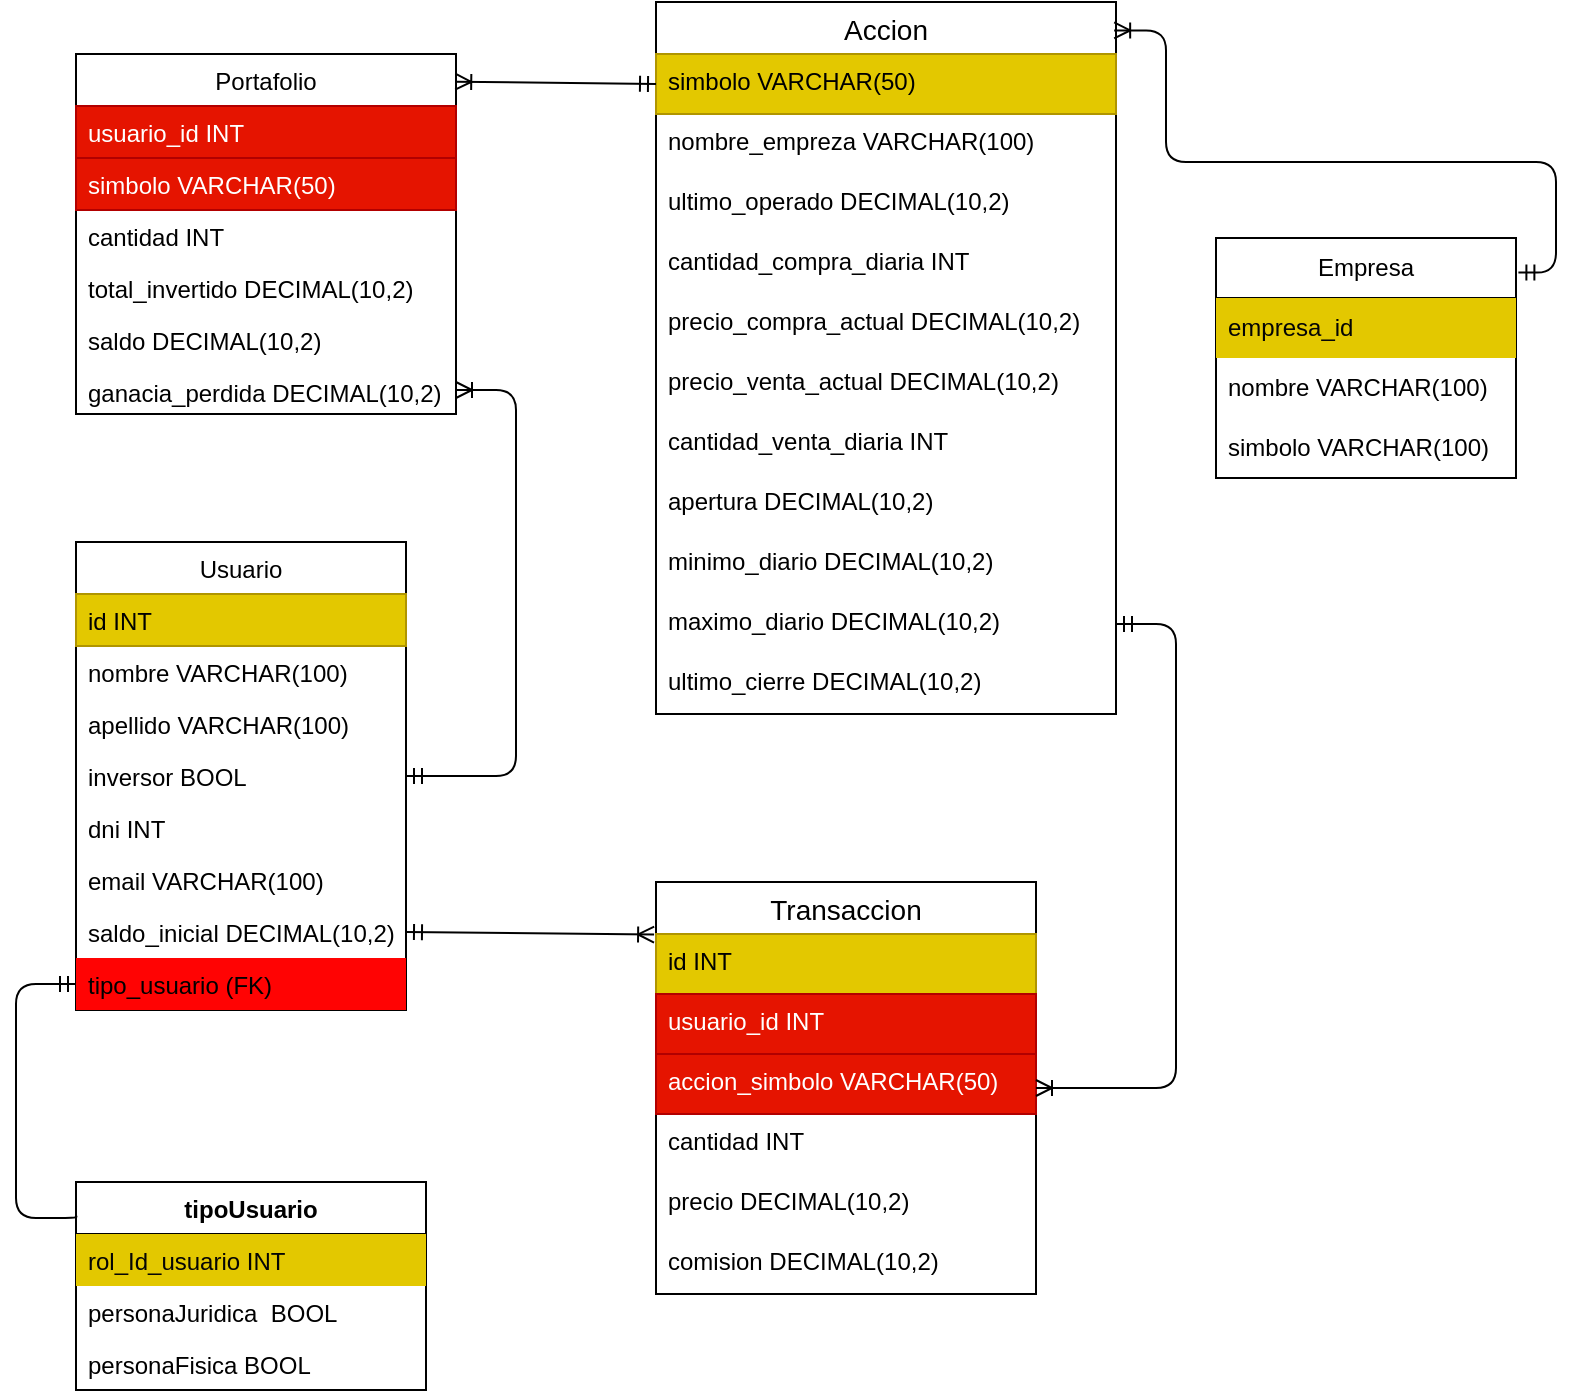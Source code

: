 <mxfile>
    <diagram id="0oqRgSghkAgT4cs2kEvX" name="Página-1">
        <mxGraphModel dx="728" dy="563" grid="1" gridSize="10" guides="1" tooltips="1" connect="1" arrows="1" fold="1" page="1" pageScale="1" pageWidth="827" pageHeight="1169" math="0" shadow="0">
            <root>
                <mxCell id="0"/>
                <mxCell id="1" parent="0"/>
                <mxCell id="2" value="Portafolio" style="swimlane;fontStyle=0;childLayout=stackLayout;horizontal=1;startSize=26;fillColor=default;horizontalStack=0;resizeParent=1;resizeParentMax=0;resizeLast=0;collapsible=1;marginBottom=0;" parent="1" vertex="1">
                    <mxGeometry x="70" y="66" width="190" height="180" as="geometry"/>
                </mxCell>
                <mxCell id="3" value="usuario_id INT" style="text;strokeColor=#B20000;fillColor=#e51400;align=left;verticalAlign=top;spacingLeft=4;spacingRight=4;overflow=hidden;rotatable=0;points=[[0,0.5],[1,0.5]];portConstraint=eastwest;fontColor=#ffffff;" parent="2" vertex="1">
                    <mxGeometry y="26" width="190" height="26" as="geometry"/>
                </mxCell>
                <mxCell id="4" value="simbolo VARCHAR(50)" style="text;strokeColor=#B20000;fillColor=#e51400;align=left;verticalAlign=top;spacingLeft=4;spacingRight=4;overflow=hidden;rotatable=0;points=[[0,0.5],[1,0.5]];portConstraint=eastwest;fontColor=#ffffff;" parent="2" vertex="1">
                    <mxGeometry y="52" width="190" height="26" as="geometry"/>
                </mxCell>
                <mxCell id="5" value="cantidad INT" style="text;strokeColor=none;fillColor=none;align=left;verticalAlign=top;spacingLeft=4;spacingRight=4;overflow=hidden;rotatable=0;points=[[0,0.5],[1,0.5]];portConstraint=eastwest;" parent="2" vertex="1">
                    <mxGeometry y="78" width="190" height="26" as="geometry"/>
                </mxCell>
                <mxCell id="6" value="total_invertido DECIMAL(10,2)" style="text;strokeColor=none;fillColor=none;align=left;verticalAlign=top;spacingLeft=4;spacingRight=4;overflow=hidden;rotatable=0;points=[[0,0.5],[1,0.5]];portConstraint=eastwest;" parent="2" vertex="1">
                    <mxGeometry y="104" width="190" height="26" as="geometry"/>
                </mxCell>
                <mxCell id="7" value="saldo DECIMAL(10,2)" style="text;strokeColor=none;fillColor=none;align=left;verticalAlign=top;spacingLeft=4;spacingRight=4;overflow=hidden;rotatable=0;points=[[0,0.5],[1,0.5]];portConstraint=eastwest;" parent="2" vertex="1">
                    <mxGeometry y="130" width="190" height="26" as="geometry"/>
                </mxCell>
                <mxCell id="8" value="ganacia_perdida DECIMAL(10,2)" style="text;strokeColor=none;fillColor=none;align=left;verticalAlign=top;spacingLeft=4;spacingRight=4;overflow=hidden;rotatable=0;points=[[0,0.5],[1,0.5]];portConstraint=eastwest;" parent="2" vertex="1">
                    <mxGeometry y="156" width="190" height="24" as="geometry"/>
                </mxCell>
                <mxCell id="9" value="Usuario" style="swimlane;fontStyle=0;childLayout=stackLayout;horizontal=1;startSize=26;fillColor=default;horizontalStack=0;resizeParent=1;resizeParentMax=0;resizeLast=0;collapsible=1;marginBottom=0;direction=east;" parent="1" vertex="1">
                    <mxGeometry x="70" y="310" width="165" height="234" as="geometry"/>
                </mxCell>
                <mxCell id="10" value="id INT" style="text;strokeColor=#B09500;fillColor=#e3c800;align=left;verticalAlign=top;spacingLeft=4;spacingRight=4;overflow=hidden;rotatable=0;points=[[0,0.5],[1,0.5]];portConstraint=eastwest;fontColor=#000000;" parent="9" vertex="1">
                    <mxGeometry y="26" width="165" height="26" as="geometry"/>
                </mxCell>
                <mxCell id="11" value="nombre VARCHAR(100)" style="text;strokeColor=none;fillColor=none;align=left;verticalAlign=top;spacingLeft=4;spacingRight=4;overflow=hidden;rotatable=0;points=[[0,0.5],[1,0.5]];portConstraint=eastwest;" parent="9" vertex="1">
                    <mxGeometry y="52" width="165" height="26" as="geometry"/>
                </mxCell>
                <mxCell id="63" value="apellido VARCHAR(100)" style="text;strokeColor=none;fillColor=none;align=left;verticalAlign=top;spacingLeft=4;spacingRight=4;overflow=hidden;rotatable=0;points=[[0,0.5],[1,0.5]];portConstraint=eastwest;" parent="9" vertex="1">
                    <mxGeometry y="78" width="165" height="26" as="geometry"/>
                </mxCell>
                <mxCell id="84" value="inversor BOOL" style="text;strokeColor=none;fillColor=none;align=left;verticalAlign=top;spacingLeft=4;spacingRight=4;overflow=hidden;rotatable=0;points=[[0,0.5],[1,0.5]];portConstraint=eastwest;" parent="9" vertex="1">
                    <mxGeometry y="104" width="165" height="26" as="geometry"/>
                </mxCell>
                <mxCell id="64" value="dni INT" style="text;strokeColor=none;fillColor=none;align=left;verticalAlign=top;spacingLeft=4;spacingRight=4;overflow=hidden;rotatable=0;points=[[0,0.5],[1,0.5]];portConstraint=eastwest;" parent="9" vertex="1">
                    <mxGeometry y="130" width="165" height="26" as="geometry"/>
                </mxCell>
                <mxCell id="12" value="email VARCHAR(100)" style="text;strokeColor=none;fillColor=none;align=left;verticalAlign=top;spacingLeft=4;spacingRight=4;overflow=hidden;rotatable=0;points=[[0,0.5],[1,0.5]];portConstraint=eastwest;" parent="9" vertex="1">
                    <mxGeometry y="156" width="165" height="26" as="geometry"/>
                </mxCell>
                <mxCell id="13" value="saldo_inicial DECIMAL(10,2)" style="text;strokeColor=none;fillColor=none;align=left;verticalAlign=top;spacingLeft=4;spacingRight=4;overflow=hidden;rotatable=0;points=[[0,0.5],[1,0.5]];portConstraint=eastwest;" parent="9" vertex="1">
                    <mxGeometry y="182" width="165" height="26" as="geometry"/>
                </mxCell>
                <mxCell id="62" value="tipo_usuario (FK)" style="text;strokeColor=none;fillColor=#FF0303;align=left;verticalAlign=top;spacingLeft=4;spacingRight=4;overflow=hidden;rotatable=0;points=[[0,0.5],[1,0.5]];portConstraint=eastwest;" parent="9" vertex="1">
                    <mxGeometry y="208" width="165" height="26" as="geometry"/>
                </mxCell>
                <mxCell id="30" value="" style="edgeStyle=entityRelationEdgeStyle;fontSize=12;html=1;endArrow=ERoneToMany;startArrow=ERmandOne;" parent="1" source="9" target="8" edge="1">
                    <mxGeometry width="100" height="100" relative="1" as="geometry">
                        <mxPoint x="140" y="230" as="sourcePoint"/>
                        <mxPoint x="240" y="130" as="targetPoint"/>
                    </mxGeometry>
                </mxCell>
                <mxCell id="31" value="Accion" style="swimlane;fontStyle=0;childLayout=stackLayout;horizontal=1;startSize=26;horizontalStack=0;resizeParent=1;resizeParentMax=0;resizeLast=0;collapsible=1;marginBottom=0;align=center;fontSize=14;" parent="1" vertex="1">
                    <mxGeometry x="360" y="40" width="230" height="356" as="geometry"/>
                </mxCell>
                <mxCell id="32" value="simbolo VARCHAR(50)" style="text;strokeColor=#B09500;fillColor=#e3c800;spacingLeft=4;spacingRight=4;overflow=hidden;rotatable=0;points=[[0,0.5],[1,0.5]];portConstraint=eastwest;fontSize=12;fontColor=#000000;" parent="31" vertex="1">
                    <mxGeometry y="26" width="230" height="30" as="geometry"/>
                </mxCell>
                <mxCell id="33" value="nombre_empreza VARCHAR(100)" style="text;strokeColor=none;fillColor=none;spacingLeft=4;spacingRight=4;overflow=hidden;rotatable=0;points=[[0,0.5],[1,0.5]];portConstraint=eastwest;fontSize=12;" parent="31" vertex="1">
                    <mxGeometry y="56" width="230" height="30" as="geometry"/>
                </mxCell>
                <mxCell id="34" value="ultimo_operado DECIMAL(10,2)" style="text;strokeColor=none;fillColor=none;spacingLeft=4;spacingRight=4;overflow=hidden;rotatable=0;points=[[0,0.5],[1,0.5]];portConstraint=eastwest;fontSize=12;" parent="31" vertex="1">
                    <mxGeometry y="86" width="230" height="30" as="geometry"/>
                </mxCell>
                <mxCell id="35" value="cantidad_compra_diaria INT" style="text;strokeColor=none;fillColor=none;spacingLeft=4;spacingRight=4;overflow=hidden;rotatable=0;points=[[0,0.5],[1,0.5]];portConstraint=eastwest;fontSize=12;" parent="31" vertex="1">
                    <mxGeometry y="116" width="230" height="30" as="geometry"/>
                </mxCell>
                <mxCell id="38" value="precio_compra_actual DECIMAL(10,2)" style="text;strokeColor=none;fillColor=none;spacingLeft=4;spacingRight=4;overflow=hidden;rotatable=0;points=[[0,0.5],[1,0.5]];portConstraint=eastwest;fontSize=12;" parent="31" vertex="1">
                    <mxGeometry y="146" width="230" height="30" as="geometry"/>
                </mxCell>
                <mxCell id="37" value="precio_venta_actual DECIMAL(10,2)" style="text;strokeColor=none;fillColor=none;spacingLeft=4;spacingRight=4;overflow=hidden;rotatable=0;points=[[0,0.5],[1,0.5]];portConstraint=eastwest;fontSize=12;" parent="31" vertex="1">
                    <mxGeometry y="176" width="230" height="30" as="geometry"/>
                </mxCell>
                <mxCell id="36" value="cantidad_venta_diaria INT" style="text;strokeColor=none;fillColor=none;spacingLeft=4;spacingRight=4;overflow=hidden;rotatable=0;points=[[0,0.5],[1,0.5]];portConstraint=eastwest;fontSize=12;" parent="31" vertex="1">
                    <mxGeometry y="206" width="230" height="30" as="geometry"/>
                </mxCell>
                <mxCell id="41" value="apertura DECIMAL(10,2) " style="text;strokeColor=none;fillColor=none;spacingLeft=4;spacingRight=4;overflow=hidden;rotatable=0;points=[[0,0.5],[1,0.5]];portConstraint=eastwest;fontSize=12;" parent="31" vertex="1">
                    <mxGeometry y="236" width="230" height="30" as="geometry"/>
                </mxCell>
                <mxCell id="40" value="minimo_diario DECIMAL(10,2)" style="text;strokeColor=none;fillColor=none;spacingLeft=4;spacingRight=4;overflow=hidden;rotatable=0;points=[[0,0.5],[1,0.5]];portConstraint=eastwest;fontSize=12;" parent="31" vertex="1">
                    <mxGeometry y="266" width="230" height="30" as="geometry"/>
                </mxCell>
                <mxCell id="42" value="maximo_diario DECIMAL(10,2)" style="text;strokeColor=none;fillColor=none;spacingLeft=4;spacingRight=4;overflow=hidden;rotatable=0;points=[[0,0.5],[1,0.5]];portConstraint=eastwest;fontSize=12;" parent="31" vertex="1">
                    <mxGeometry y="296" width="230" height="30" as="geometry"/>
                </mxCell>
                <mxCell id="39" value="ultimo_cierre DECIMAL(10,2)" style="text;strokeColor=none;fillColor=none;spacingLeft=4;spacingRight=4;overflow=hidden;rotatable=0;points=[[0,0.5],[1,0.5]];portConstraint=eastwest;fontSize=12;" parent="31" vertex="1">
                    <mxGeometry y="326" width="230" height="30" as="geometry"/>
                </mxCell>
                <mxCell id="43" value="" style="fontSize=12;html=1;endArrow=ERoneToMany;startArrow=ERmandOne;entryX=0.998;entryY=0.077;entryDx=0;entryDy=0;entryPerimeter=0;exitX=0;exitY=0.5;exitDx=0;exitDy=0;" parent="1" source="32" target="2" edge="1">
                    <mxGeometry width="100" height="100" relative="1" as="geometry">
                        <mxPoint x="380" y="100" as="sourcePoint"/>
                        <mxPoint x="270" y="90" as="targetPoint"/>
                    </mxGeometry>
                </mxCell>
                <mxCell id="48" value="Transaccion" style="swimlane;fontStyle=0;childLayout=stackLayout;horizontal=1;startSize=26;horizontalStack=0;resizeParent=1;resizeParentMax=0;resizeLast=0;collapsible=1;marginBottom=0;align=center;fontSize=14;fillColor=default;" parent="1" vertex="1">
                    <mxGeometry x="360" y="480" width="190" height="206" as="geometry"/>
                </mxCell>
                <mxCell id="49" value="id INT" style="text;strokeColor=#B09500;fillColor=#e3c800;spacingLeft=4;spacingRight=4;overflow=hidden;rotatable=0;points=[[0,0.5],[1,0.5]];portConstraint=eastwest;fontSize=12;fontColor=#000000;" parent="48" vertex="1">
                    <mxGeometry y="26" width="190" height="30" as="geometry"/>
                </mxCell>
                <mxCell id="50" value="usuario_id INT" style="text;strokeColor=#B20000;fillColor=#e51400;spacingLeft=4;spacingRight=4;overflow=hidden;rotatable=0;points=[[0,0.5],[1,0.5]];portConstraint=eastwest;fontSize=12;fontColor=#ffffff;" parent="48" vertex="1">
                    <mxGeometry y="56" width="190" height="30" as="geometry"/>
                </mxCell>
                <mxCell id="51" value="accion_simbolo VARCHAR(50)" style="text;strokeColor=#B20000;fillColor=#e51400;spacingLeft=4;spacingRight=4;overflow=hidden;rotatable=0;points=[[0,0.5],[1,0.5]];portConstraint=eastwest;fontSize=12;fontColor=#ffffff;" parent="48" vertex="1">
                    <mxGeometry y="86" width="190" height="30" as="geometry"/>
                </mxCell>
                <mxCell id="54" value="cantidad INT" style="text;strokeColor=none;fillColor=none;spacingLeft=4;spacingRight=4;overflow=hidden;rotatable=0;points=[[0,0.5],[1,0.5]];portConstraint=eastwest;fontSize=12;" parent="48" vertex="1">
                    <mxGeometry y="116" width="190" height="30" as="geometry"/>
                </mxCell>
                <mxCell id="55" value="precio DECIMAL(10,2)" style="text;strokeColor=none;fillColor=none;spacingLeft=4;spacingRight=4;overflow=hidden;rotatable=0;points=[[0,0.5],[1,0.5]];portConstraint=eastwest;fontSize=12;" parent="48" vertex="1">
                    <mxGeometry y="146" width="190" height="30" as="geometry"/>
                </mxCell>
                <mxCell id="52" value="comision DECIMAL(10,2)" style="text;strokeColor=none;fillColor=none;spacingLeft=4;spacingRight=4;overflow=hidden;rotatable=0;points=[[0,0.5],[1,0.5]];portConstraint=eastwest;fontSize=12;" parent="48" vertex="1">
                    <mxGeometry y="176" width="190" height="30" as="geometry"/>
                </mxCell>
                <mxCell id="56" value="" style="fontSize=12;html=1;endArrow=ERoneToMany;startArrow=ERmandOne;exitX=1;exitY=0.5;exitDx=0;exitDy=0;entryX=-0.005;entryY=0.01;entryDx=0;entryDy=0;entryPerimeter=0;" parent="1" source="13" target="49" edge="1">
                    <mxGeometry width="100" height="100" relative="1" as="geometry">
                        <mxPoint x="130" y="520" as="sourcePoint"/>
                        <mxPoint x="340" y="511" as="targetPoint"/>
                    </mxGeometry>
                </mxCell>
                <mxCell id="57" value="" style="edgeStyle=entityRelationEdgeStyle;fontSize=12;html=1;endArrow=ERoneToMany;startArrow=ERmandOne;" parent="1" source="42" target="48" edge="1">
                    <mxGeometry width="100" height="100" relative="1" as="geometry">
                        <mxPoint x="280" y="340" as="sourcePoint"/>
                        <mxPoint x="460" y="420" as="targetPoint"/>
                    </mxGeometry>
                </mxCell>
                <mxCell id="75" value="tipoUsuario" style="swimlane;fontStyle=1;align=center;verticalAlign=top;childLayout=stackLayout;horizontal=1;startSize=26;horizontalStack=0;resizeParent=1;resizeParentMax=0;resizeLast=0;collapsible=1;marginBottom=0;" parent="1" vertex="1">
                    <mxGeometry x="70" y="630" width="175" height="104" as="geometry"/>
                </mxCell>
                <mxCell id="76" value="rol_Id_usuario INT" style="text;strokeColor=none;fillColor=#e3c800;align=left;verticalAlign=top;spacingLeft=4;spacingRight=4;overflow=hidden;rotatable=0;points=[[0,0.5],[1,0.5]];portConstraint=eastwest;fontColor=#050505;" parent="75" vertex="1">
                    <mxGeometry y="26" width="175" height="26" as="geometry"/>
                </mxCell>
                <mxCell id="81" value="personaJuridica  BOOL" style="text;strokeColor=none;fillColor=none;align=left;verticalAlign=top;spacingLeft=4;spacingRight=4;overflow=hidden;rotatable=0;points=[[0,0.5],[1,0.5]];portConstraint=eastwest;" parent="75" vertex="1">
                    <mxGeometry y="52" width="175" height="26" as="geometry"/>
                </mxCell>
                <mxCell id="78" value="personaFisica BOOL" style="text;strokeColor=none;fillColor=none;align=left;verticalAlign=top;spacingLeft=4;spacingRight=4;overflow=hidden;rotatable=0;points=[[0,0.5],[1,0.5]];portConstraint=eastwest;" parent="75" vertex="1">
                    <mxGeometry y="78" width="175" height="26" as="geometry"/>
                </mxCell>
                <mxCell id="83" value="" style="edgeStyle=orthogonalEdgeStyle;fontSize=12;html=1;endArrow=ERmandOne;entryX=0;entryY=0.5;entryDx=0;entryDy=0;rounded=1;elbow=vertical;exitX=0.001;exitY=0.163;exitDx=0;exitDy=0;exitPerimeter=0;" parent="1" source="75" target="62" edge="1">
                    <mxGeometry width="100" height="100" relative="1" as="geometry">
                        <mxPoint x="205" y="685" as="sourcePoint"/>
                        <mxPoint x="20" y="410" as="targetPoint"/>
                        <Array as="points">
                            <mxPoint x="40" y="648"/>
                            <mxPoint x="40" y="531"/>
                        </Array>
                    </mxGeometry>
                </mxCell>
                <mxCell id="85" value="Empresa" style="swimlane;fontStyle=0;childLayout=stackLayout;horizontal=1;startSize=30;horizontalStack=0;resizeParent=1;resizeParentMax=0;resizeLast=0;collapsible=1;marginBottom=0;whiteSpace=wrap;html=1;" parent="1" vertex="1">
                    <mxGeometry x="640" y="158" width="150" height="120" as="geometry"/>
                </mxCell>
                <mxCell id="86" value="&lt;font color=&quot;#050505&quot;&gt;empresa_id&lt;/font&gt;" style="text;strokeColor=none;fillColor=#e3c800;align=left;verticalAlign=middle;spacingLeft=4;spacingRight=4;overflow=hidden;points=[[0,0.5],[1,0.5]];portConstraint=eastwest;rotatable=0;whiteSpace=wrap;html=1;" parent="85" vertex="1">
                    <mxGeometry y="30" width="150" height="30" as="geometry"/>
                </mxCell>
                <mxCell id="87" value="nombre VARCHAR(100)" style="text;strokeColor=none;fillColor=none;align=left;verticalAlign=middle;spacingLeft=4;spacingRight=4;overflow=hidden;points=[[0,0.5],[1,0.5]];portConstraint=eastwest;rotatable=0;whiteSpace=wrap;html=1;" parent="85" vertex="1">
                    <mxGeometry y="60" width="150" height="30" as="geometry"/>
                </mxCell>
                <mxCell id="88" value="simbolo VARCHAR(100)" style="text;strokeColor=none;fillColor=none;align=left;verticalAlign=middle;spacingLeft=4;spacingRight=4;overflow=hidden;points=[[0,0.5],[1,0.5]];portConstraint=eastwest;rotatable=0;whiteSpace=wrap;html=1;" parent="85" vertex="1">
                    <mxGeometry y="90" width="150" height="30" as="geometry"/>
                </mxCell>
                <mxCell id="89" value="" style="edgeStyle=orthogonalEdgeStyle;fontSize=12;html=1;endArrow=ERoneToMany;startArrow=ERmandOne;exitX=1.008;exitY=0.144;exitDx=0;exitDy=0;exitPerimeter=0;entryX=0.996;entryY=0.04;entryDx=0;entryDy=0;entryPerimeter=0;" parent="1" source="85" target="31" edge="1">
                    <mxGeometry width="100" height="100" relative="1" as="geometry">
                        <mxPoint x="775" y="223" as="sourcePoint"/>
                        <mxPoint x="800" y="30.0" as="targetPoint"/>
                        <Array as="points">
                            <mxPoint x="810" y="175"/>
                            <mxPoint x="810" y="120"/>
                            <mxPoint x="615" y="120"/>
                            <mxPoint x="615" y="54"/>
                        </Array>
                    </mxGeometry>
                </mxCell>
            </root>
        </mxGraphModel>
    </diagram>
</mxfile>